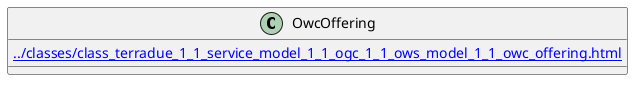 @startuml
class OwcOffering {
[[../classes/class_terradue_1_1_service_model_1_1_ogc_1_1_ows_model_1_1_owc_offering.html]]
}
@enduml

